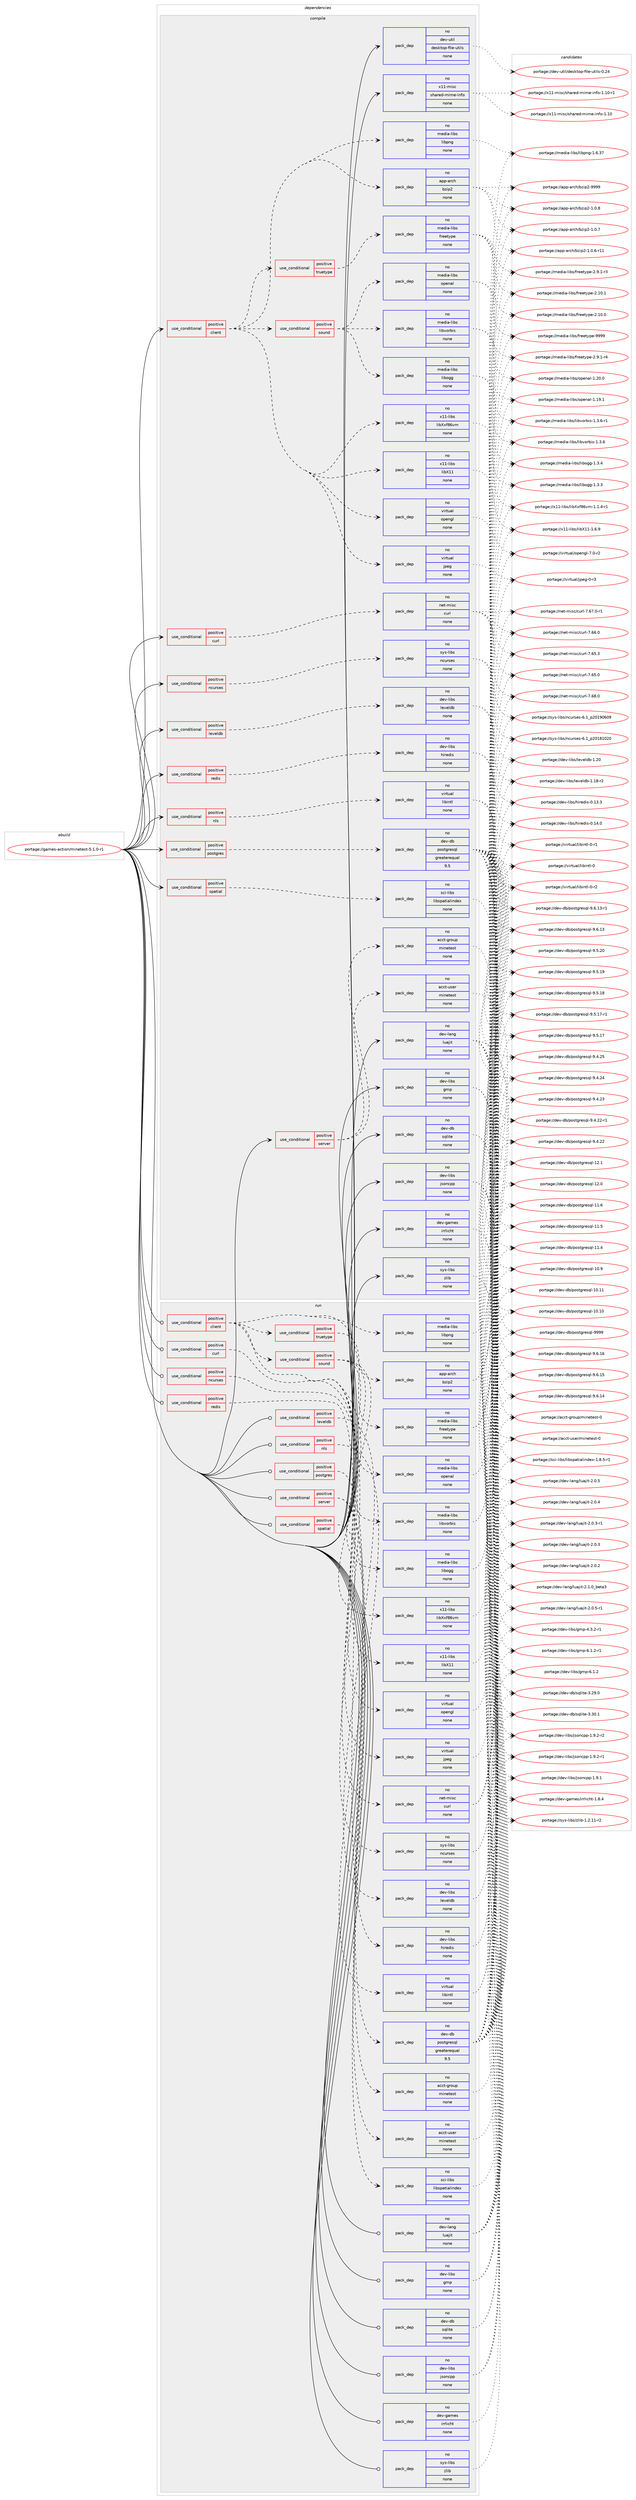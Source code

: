 digraph prolog {

# *************
# Graph options
# *************

newrank=true;
concentrate=true;
compound=true;
graph [rankdir=LR,fontname=Helvetica,fontsize=10,ranksep=1.5];#, ranksep=2.5, nodesep=0.2];
edge  [arrowhead=vee];
node  [fontname=Helvetica,fontsize=10];

# **********
# The ebuild
# **********

subgraph cluster_leftcol {
color=gray;
label=<<i>ebuild</i>>;
id [label="portage://games-action/minetest-5.1.0-r1", color=red, width=4, href="../games-action/minetest-5.1.0-r1.svg"];
}

# ****************
# The dependencies
# ****************

subgraph cluster_midcol {
color=gray;
label=<<i>dependencies</i>>;
subgraph cluster_compile {
fillcolor="#eeeeee";
style=filled;
label=<<i>compile</i>>;
subgraph cond60362 {
dependency291635 [label=<<TABLE BORDER="0" CELLBORDER="1" CELLSPACING="0" CELLPADDING="4"><TR><TD ROWSPAN="3" CELLPADDING="10">use_conditional</TD></TR><TR><TD>positive</TD></TR><TR><TD>client</TD></TR></TABLE>>, shape=none, color=red];
subgraph pack226747 {
dependency291636 [label=<<TABLE BORDER="0" CELLBORDER="1" CELLSPACING="0" CELLPADDING="4" WIDTH="220"><TR><TD ROWSPAN="6" CELLPADDING="30">pack_dep</TD></TR><TR><TD WIDTH="110">no</TD></TR><TR><TD>app-arch</TD></TR><TR><TD>bzip2</TD></TR><TR><TD>none</TD></TR><TR><TD></TD></TR></TABLE>>, shape=none, color=blue];
}
dependency291635:e -> dependency291636:w [weight=20,style="dashed",arrowhead="vee"];
subgraph pack226748 {
dependency291637 [label=<<TABLE BORDER="0" CELLBORDER="1" CELLSPACING="0" CELLPADDING="4" WIDTH="220"><TR><TD ROWSPAN="6" CELLPADDING="30">pack_dep</TD></TR><TR><TD WIDTH="110">no</TD></TR><TR><TD>media-libs</TD></TR><TR><TD>libpng</TD></TR><TR><TD>none</TD></TR><TR><TD></TD></TR></TABLE>>, shape=none, color=blue];
}
dependency291635:e -> dependency291637:w [weight=20,style="dashed",arrowhead="vee"];
subgraph pack226749 {
dependency291638 [label=<<TABLE BORDER="0" CELLBORDER="1" CELLSPACING="0" CELLPADDING="4" WIDTH="220"><TR><TD ROWSPAN="6" CELLPADDING="30">pack_dep</TD></TR><TR><TD WIDTH="110">no</TD></TR><TR><TD>virtual</TD></TR><TR><TD>jpeg</TD></TR><TR><TD>none</TD></TR><TR><TD></TD></TR></TABLE>>, shape=none, color=blue];
}
dependency291635:e -> dependency291638:w [weight=20,style="dashed",arrowhead="vee"];
subgraph pack226750 {
dependency291639 [label=<<TABLE BORDER="0" CELLBORDER="1" CELLSPACING="0" CELLPADDING="4" WIDTH="220"><TR><TD ROWSPAN="6" CELLPADDING="30">pack_dep</TD></TR><TR><TD WIDTH="110">no</TD></TR><TR><TD>virtual</TD></TR><TR><TD>opengl</TD></TR><TR><TD>none</TD></TR><TR><TD></TD></TR></TABLE>>, shape=none, color=blue];
}
dependency291635:e -> dependency291639:w [weight=20,style="dashed",arrowhead="vee"];
subgraph pack226751 {
dependency291640 [label=<<TABLE BORDER="0" CELLBORDER="1" CELLSPACING="0" CELLPADDING="4" WIDTH="220"><TR><TD ROWSPAN="6" CELLPADDING="30">pack_dep</TD></TR><TR><TD WIDTH="110">no</TD></TR><TR><TD>x11-libs</TD></TR><TR><TD>libX11</TD></TR><TR><TD>none</TD></TR><TR><TD></TD></TR></TABLE>>, shape=none, color=blue];
}
dependency291635:e -> dependency291640:w [weight=20,style="dashed",arrowhead="vee"];
subgraph pack226752 {
dependency291641 [label=<<TABLE BORDER="0" CELLBORDER="1" CELLSPACING="0" CELLPADDING="4" WIDTH="220"><TR><TD ROWSPAN="6" CELLPADDING="30">pack_dep</TD></TR><TR><TD WIDTH="110">no</TD></TR><TR><TD>x11-libs</TD></TR><TR><TD>libXxf86vm</TD></TR><TR><TD>none</TD></TR><TR><TD></TD></TR></TABLE>>, shape=none, color=blue];
}
dependency291635:e -> dependency291641:w [weight=20,style="dashed",arrowhead="vee"];
subgraph cond60363 {
dependency291642 [label=<<TABLE BORDER="0" CELLBORDER="1" CELLSPACING="0" CELLPADDING="4"><TR><TD ROWSPAN="3" CELLPADDING="10">use_conditional</TD></TR><TR><TD>positive</TD></TR><TR><TD>sound</TD></TR></TABLE>>, shape=none, color=red];
subgraph pack226753 {
dependency291643 [label=<<TABLE BORDER="0" CELLBORDER="1" CELLSPACING="0" CELLPADDING="4" WIDTH="220"><TR><TD ROWSPAN="6" CELLPADDING="30">pack_dep</TD></TR><TR><TD WIDTH="110">no</TD></TR><TR><TD>media-libs</TD></TR><TR><TD>libogg</TD></TR><TR><TD>none</TD></TR><TR><TD></TD></TR></TABLE>>, shape=none, color=blue];
}
dependency291642:e -> dependency291643:w [weight=20,style="dashed",arrowhead="vee"];
subgraph pack226754 {
dependency291644 [label=<<TABLE BORDER="0" CELLBORDER="1" CELLSPACING="0" CELLPADDING="4" WIDTH="220"><TR><TD ROWSPAN="6" CELLPADDING="30">pack_dep</TD></TR><TR><TD WIDTH="110">no</TD></TR><TR><TD>media-libs</TD></TR><TR><TD>libvorbis</TD></TR><TR><TD>none</TD></TR><TR><TD></TD></TR></TABLE>>, shape=none, color=blue];
}
dependency291642:e -> dependency291644:w [weight=20,style="dashed",arrowhead="vee"];
subgraph pack226755 {
dependency291645 [label=<<TABLE BORDER="0" CELLBORDER="1" CELLSPACING="0" CELLPADDING="4" WIDTH="220"><TR><TD ROWSPAN="6" CELLPADDING="30">pack_dep</TD></TR><TR><TD WIDTH="110">no</TD></TR><TR><TD>media-libs</TD></TR><TR><TD>openal</TD></TR><TR><TD>none</TD></TR><TR><TD></TD></TR></TABLE>>, shape=none, color=blue];
}
dependency291642:e -> dependency291645:w [weight=20,style="dashed",arrowhead="vee"];
}
dependency291635:e -> dependency291642:w [weight=20,style="dashed",arrowhead="vee"];
subgraph cond60364 {
dependency291646 [label=<<TABLE BORDER="0" CELLBORDER="1" CELLSPACING="0" CELLPADDING="4"><TR><TD ROWSPAN="3" CELLPADDING="10">use_conditional</TD></TR><TR><TD>positive</TD></TR><TR><TD>truetype</TD></TR></TABLE>>, shape=none, color=red];
subgraph pack226756 {
dependency291647 [label=<<TABLE BORDER="0" CELLBORDER="1" CELLSPACING="0" CELLPADDING="4" WIDTH="220"><TR><TD ROWSPAN="6" CELLPADDING="30">pack_dep</TD></TR><TR><TD WIDTH="110">no</TD></TR><TR><TD>media-libs</TD></TR><TR><TD>freetype</TD></TR><TR><TD>none</TD></TR><TR><TD></TD></TR></TABLE>>, shape=none, color=blue];
}
dependency291646:e -> dependency291647:w [weight=20,style="dashed",arrowhead="vee"];
}
dependency291635:e -> dependency291646:w [weight=20,style="dashed",arrowhead="vee"];
}
id:e -> dependency291635:w [weight=20,style="solid",arrowhead="vee"];
subgraph cond60365 {
dependency291648 [label=<<TABLE BORDER="0" CELLBORDER="1" CELLSPACING="0" CELLPADDING="4"><TR><TD ROWSPAN="3" CELLPADDING="10">use_conditional</TD></TR><TR><TD>positive</TD></TR><TR><TD>curl</TD></TR></TABLE>>, shape=none, color=red];
subgraph pack226757 {
dependency291649 [label=<<TABLE BORDER="0" CELLBORDER="1" CELLSPACING="0" CELLPADDING="4" WIDTH="220"><TR><TD ROWSPAN="6" CELLPADDING="30">pack_dep</TD></TR><TR><TD WIDTH="110">no</TD></TR><TR><TD>net-misc</TD></TR><TR><TD>curl</TD></TR><TR><TD>none</TD></TR><TR><TD></TD></TR></TABLE>>, shape=none, color=blue];
}
dependency291648:e -> dependency291649:w [weight=20,style="dashed",arrowhead="vee"];
}
id:e -> dependency291648:w [weight=20,style="solid",arrowhead="vee"];
subgraph cond60366 {
dependency291650 [label=<<TABLE BORDER="0" CELLBORDER="1" CELLSPACING="0" CELLPADDING="4"><TR><TD ROWSPAN="3" CELLPADDING="10">use_conditional</TD></TR><TR><TD>positive</TD></TR><TR><TD>leveldb</TD></TR></TABLE>>, shape=none, color=red];
subgraph pack226758 {
dependency291651 [label=<<TABLE BORDER="0" CELLBORDER="1" CELLSPACING="0" CELLPADDING="4" WIDTH="220"><TR><TD ROWSPAN="6" CELLPADDING="30">pack_dep</TD></TR><TR><TD WIDTH="110">no</TD></TR><TR><TD>dev-libs</TD></TR><TR><TD>leveldb</TD></TR><TR><TD>none</TD></TR><TR><TD></TD></TR></TABLE>>, shape=none, color=blue];
}
dependency291650:e -> dependency291651:w [weight=20,style="dashed",arrowhead="vee"];
}
id:e -> dependency291650:w [weight=20,style="solid",arrowhead="vee"];
subgraph cond60367 {
dependency291652 [label=<<TABLE BORDER="0" CELLBORDER="1" CELLSPACING="0" CELLPADDING="4"><TR><TD ROWSPAN="3" CELLPADDING="10">use_conditional</TD></TR><TR><TD>positive</TD></TR><TR><TD>ncurses</TD></TR></TABLE>>, shape=none, color=red];
subgraph pack226759 {
dependency291653 [label=<<TABLE BORDER="0" CELLBORDER="1" CELLSPACING="0" CELLPADDING="4" WIDTH="220"><TR><TD ROWSPAN="6" CELLPADDING="30">pack_dep</TD></TR><TR><TD WIDTH="110">no</TD></TR><TR><TD>sys-libs</TD></TR><TR><TD>ncurses</TD></TR><TR><TD>none</TD></TR><TR><TD></TD></TR></TABLE>>, shape=none, color=blue];
}
dependency291652:e -> dependency291653:w [weight=20,style="dashed",arrowhead="vee"];
}
id:e -> dependency291652:w [weight=20,style="solid",arrowhead="vee"];
subgraph cond60368 {
dependency291654 [label=<<TABLE BORDER="0" CELLBORDER="1" CELLSPACING="0" CELLPADDING="4"><TR><TD ROWSPAN="3" CELLPADDING="10">use_conditional</TD></TR><TR><TD>positive</TD></TR><TR><TD>nls</TD></TR></TABLE>>, shape=none, color=red];
subgraph pack226760 {
dependency291655 [label=<<TABLE BORDER="0" CELLBORDER="1" CELLSPACING="0" CELLPADDING="4" WIDTH="220"><TR><TD ROWSPAN="6" CELLPADDING="30">pack_dep</TD></TR><TR><TD WIDTH="110">no</TD></TR><TR><TD>virtual</TD></TR><TR><TD>libintl</TD></TR><TR><TD>none</TD></TR><TR><TD></TD></TR></TABLE>>, shape=none, color=blue];
}
dependency291654:e -> dependency291655:w [weight=20,style="dashed",arrowhead="vee"];
}
id:e -> dependency291654:w [weight=20,style="solid",arrowhead="vee"];
subgraph cond60369 {
dependency291656 [label=<<TABLE BORDER="0" CELLBORDER="1" CELLSPACING="0" CELLPADDING="4"><TR><TD ROWSPAN="3" CELLPADDING="10">use_conditional</TD></TR><TR><TD>positive</TD></TR><TR><TD>postgres</TD></TR></TABLE>>, shape=none, color=red];
subgraph pack226761 {
dependency291657 [label=<<TABLE BORDER="0" CELLBORDER="1" CELLSPACING="0" CELLPADDING="4" WIDTH="220"><TR><TD ROWSPAN="6" CELLPADDING="30">pack_dep</TD></TR><TR><TD WIDTH="110">no</TD></TR><TR><TD>dev-db</TD></TR><TR><TD>postgresql</TD></TR><TR><TD>greaterequal</TD></TR><TR><TD>9.5</TD></TR></TABLE>>, shape=none, color=blue];
}
dependency291656:e -> dependency291657:w [weight=20,style="dashed",arrowhead="vee"];
}
id:e -> dependency291656:w [weight=20,style="solid",arrowhead="vee"];
subgraph cond60370 {
dependency291658 [label=<<TABLE BORDER="0" CELLBORDER="1" CELLSPACING="0" CELLPADDING="4"><TR><TD ROWSPAN="3" CELLPADDING="10">use_conditional</TD></TR><TR><TD>positive</TD></TR><TR><TD>redis</TD></TR></TABLE>>, shape=none, color=red];
subgraph pack226762 {
dependency291659 [label=<<TABLE BORDER="0" CELLBORDER="1" CELLSPACING="0" CELLPADDING="4" WIDTH="220"><TR><TD ROWSPAN="6" CELLPADDING="30">pack_dep</TD></TR><TR><TD WIDTH="110">no</TD></TR><TR><TD>dev-libs</TD></TR><TR><TD>hiredis</TD></TR><TR><TD>none</TD></TR><TR><TD></TD></TR></TABLE>>, shape=none, color=blue];
}
dependency291658:e -> dependency291659:w [weight=20,style="dashed",arrowhead="vee"];
}
id:e -> dependency291658:w [weight=20,style="solid",arrowhead="vee"];
subgraph cond60371 {
dependency291660 [label=<<TABLE BORDER="0" CELLBORDER="1" CELLSPACING="0" CELLPADDING="4"><TR><TD ROWSPAN="3" CELLPADDING="10">use_conditional</TD></TR><TR><TD>positive</TD></TR><TR><TD>server</TD></TR></TABLE>>, shape=none, color=red];
subgraph pack226763 {
dependency291661 [label=<<TABLE BORDER="0" CELLBORDER="1" CELLSPACING="0" CELLPADDING="4" WIDTH="220"><TR><TD ROWSPAN="6" CELLPADDING="30">pack_dep</TD></TR><TR><TD WIDTH="110">no</TD></TR><TR><TD>acct-group</TD></TR><TR><TD>minetest</TD></TR><TR><TD>none</TD></TR><TR><TD></TD></TR></TABLE>>, shape=none, color=blue];
}
dependency291660:e -> dependency291661:w [weight=20,style="dashed",arrowhead="vee"];
subgraph pack226764 {
dependency291662 [label=<<TABLE BORDER="0" CELLBORDER="1" CELLSPACING="0" CELLPADDING="4" WIDTH="220"><TR><TD ROWSPAN="6" CELLPADDING="30">pack_dep</TD></TR><TR><TD WIDTH="110">no</TD></TR><TR><TD>acct-user</TD></TR><TR><TD>minetest</TD></TR><TR><TD>none</TD></TR><TR><TD></TD></TR></TABLE>>, shape=none, color=blue];
}
dependency291660:e -> dependency291662:w [weight=20,style="dashed",arrowhead="vee"];
}
id:e -> dependency291660:w [weight=20,style="solid",arrowhead="vee"];
subgraph cond60372 {
dependency291663 [label=<<TABLE BORDER="0" CELLBORDER="1" CELLSPACING="0" CELLPADDING="4"><TR><TD ROWSPAN="3" CELLPADDING="10">use_conditional</TD></TR><TR><TD>positive</TD></TR><TR><TD>spatial</TD></TR></TABLE>>, shape=none, color=red];
subgraph pack226765 {
dependency291664 [label=<<TABLE BORDER="0" CELLBORDER="1" CELLSPACING="0" CELLPADDING="4" WIDTH="220"><TR><TD ROWSPAN="6" CELLPADDING="30">pack_dep</TD></TR><TR><TD WIDTH="110">no</TD></TR><TR><TD>sci-libs</TD></TR><TR><TD>libspatialindex</TD></TR><TR><TD>none</TD></TR><TR><TD></TD></TR></TABLE>>, shape=none, color=blue];
}
dependency291663:e -> dependency291664:w [weight=20,style="dashed",arrowhead="vee"];
}
id:e -> dependency291663:w [weight=20,style="solid",arrowhead="vee"];
subgraph pack226766 {
dependency291665 [label=<<TABLE BORDER="0" CELLBORDER="1" CELLSPACING="0" CELLPADDING="4" WIDTH="220"><TR><TD ROWSPAN="6" CELLPADDING="30">pack_dep</TD></TR><TR><TD WIDTH="110">no</TD></TR><TR><TD>dev-db</TD></TR><TR><TD>sqlite</TD></TR><TR><TD>none</TD></TR><TR><TD></TD></TR></TABLE>>, shape=none, color=blue];
}
id:e -> dependency291665:w [weight=20,style="solid",arrowhead="vee"];
subgraph pack226767 {
dependency291666 [label=<<TABLE BORDER="0" CELLBORDER="1" CELLSPACING="0" CELLPADDING="4" WIDTH="220"><TR><TD ROWSPAN="6" CELLPADDING="30">pack_dep</TD></TR><TR><TD WIDTH="110">no</TD></TR><TR><TD>dev-games</TD></TR><TR><TD>irrlicht</TD></TR><TR><TD>none</TD></TR><TR><TD></TD></TR></TABLE>>, shape=none, color=blue];
}
id:e -> dependency291666:w [weight=20,style="solid",arrowhead="vee"];
subgraph pack226768 {
dependency291667 [label=<<TABLE BORDER="0" CELLBORDER="1" CELLSPACING="0" CELLPADDING="4" WIDTH="220"><TR><TD ROWSPAN="6" CELLPADDING="30">pack_dep</TD></TR><TR><TD WIDTH="110">no</TD></TR><TR><TD>dev-lang</TD></TR><TR><TD>luajit</TD></TR><TR><TD>none</TD></TR><TR><TD></TD></TR></TABLE>>, shape=none, color=blue];
}
id:e -> dependency291667:w [weight=20,style="solid",arrowhead="vee"];
subgraph pack226769 {
dependency291668 [label=<<TABLE BORDER="0" CELLBORDER="1" CELLSPACING="0" CELLPADDING="4" WIDTH="220"><TR><TD ROWSPAN="6" CELLPADDING="30">pack_dep</TD></TR><TR><TD WIDTH="110">no</TD></TR><TR><TD>dev-libs</TD></TR><TR><TD>gmp</TD></TR><TR><TD>none</TD></TR><TR><TD></TD></TR></TABLE>>, shape=none, color=blue];
}
id:e -> dependency291668:w [weight=20,style="solid",arrowhead="vee"];
subgraph pack226770 {
dependency291669 [label=<<TABLE BORDER="0" CELLBORDER="1" CELLSPACING="0" CELLPADDING="4" WIDTH="220"><TR><TD ROWSPAN="6" CELLPADDING="30">pack_dep</TD></TR><TR><TD WIDTH="110">no</TD></TR><TR><TD>dev-libs</TD></TR><TR><TD>jsoncpp</TD></TR><TR><TD>none</TD></TR><TR><TD></TD></TR></TABLE>>, shape=none, color=blue];
}
id:e -> dependency291669:w [weight=20,style="solid",arrowhead="vee"];
subgraph pack226771 {
dependency291670 [label=<<TABLE BORDER="0" CELLBORDER="1" CELLSPACING="0" CELLPADDING="4" WIDTH="220"><TR><TD ROWSPAN="6" CELLPADDING="30">pack_dep</TD></TR><TR><TD WIDTH="110">no</TD></TR><TR><TD>dev-util</TD></TR><TR><TD>desktop-file-utils</TD></TR><TR><TD>none</TD></TR><TR><TD></TD></TR></TABLE>>, shape=none, color=blue];
}
id:e -> dependency291670:w [weight=20,style="solid",arrowhead="vee"];
subgraph pack226772 {
dependency291671 [label=<<TABLE BORDER="0" CELLBORDER="1" CELLSPACING="0" CELLPADDING="4" WIDTH="220"><TR><TD ROWSPAN="6" CELLPADDING="30">pack_dep</TD></TR><TR><TD WIDTH="110">no</TD></TR><TR><TD>sys-libs</TD></TR><TR><TD>zlib</TD></TR><TR><TD>none</TD></TR><TR><TD></TD></TR></TABLE>>, shape=none, color=blue];
}
id:e -> dependency291671:w [weight=20,style="solid",arrowhead="vee"];
subgraph pack226773 {
dependency291672 [label=<<TABLE BORDER="0" CELLBORDER="1" CELLSPACING="0" CELLPADDING="4" WIDTH="220"><TR><TD ROWSPAN="6" CELLPADDING="30">pack_dep</TD></TR><TR><TD WIDTH="110">no</TD></TR><TR><TD>x11-misc</TD></TR><TR><TD>shared-mime-info</TD></TR><TR><TD>none</TD></TR><TR><TD></TD></TR></TABLE>>, shape=none, color=blue];
}
id:e -> dependency291672:w [weight=20,style="solid",arrowhead="vee"];
}
subgraph cluster_compileandrun {
fillcolor="#eeeeee";
style=filled;
label=<<i>compile and run</i>>;
}
subgraph cluster_run {
fillcolor="#eeeeee";
style=filled;
label=<<i>run</i>>;
subgraph cond60373 {
dependency291673 [label=<<TABLE BORDER="0" CELLBORDER="1" CELLSPACING="0" CELLPADDING="4"><TR><TD ROWSPAN="3" CELLPADDING="10">use_conditional</TD></TR><TR><TD>positive</TD></TR><TR><TD>client</TD></TR></TABLE>>, shape=none, color=red];
subgraph pack226774 {
dependency291674 [label=<<TABLE BORDER="0" CELLBORDER="1" CELLSPACING="0" CELLPADDING="4" WIDTH="220"><TR><TD ROWSPAN="6" CELLPADDING="30">pack_dep</TD></TR><TR><TD WIDTH="110">no</TD></TR><TR><TD>app-arch</TD></TR><TR><TD>bzip2</TD></TR><TR><TD>none</TD></TR><TR><TD></TD></TR></TABLE>>, shape=none, color=blue];
}
dependency291673:e -> dependency291674:w [weight=20,style="dashed",arrowhead="vee"];
subgraph pack226775 {
dependency291675 [label=<<TABLE BORDER="0" CELLBORDER="1" CELLSPACING="0" CELLPADDING="4" WIDTH="220"><TR><TD ROWSPAN="6" CELLPADDING="30">pack_dep</TD></TR><TR><TD WIDTH="110">no</TD></TR><TR><TD>media-libs</TD></TR><TR><TD>libpng</TD></TR><TR><TD>none</TD></TR><TR><TD></TD></TR></TABLE>>, shape=none, color=blue];
}
dependency291673:e -> dependency291675:w [weight=20,style="dashed",arrowhead="vee"];
subgraph pack226776 {
dependency291676 [label=<<TABLE BORDER="0" CELLBORDER="1" CELLSPACING="0" CELLPADDING="4" WIDTH="220"><TR><TD ROWSPAN="6" CELLPADDING="30">pack_dep</TD></TR><TR><TD WIDTH="110">no</TD></TR><TR><TD>virtual</TD></TR><TR><TD>jpeg</TD></TR><TR><TD>none</TD></TR><TR><TD></TD></TR></TABLE>>, shape=none, color=blue];
}
dependency291673:e -> dependency291676:w [weight=20,style="dashed",arrowhead="vee"];
subgraph pack226777 {
dependency291677 [label=<<TABLE BORDER="0" CELLBORDER="1" CELLSPACING="0" CELLPADDING="4" WIDTH="220"><TR><TD ROWSPAN="6" CELLPADDING="30">pack_dep</TD></TR><TR><TD WIDTH="110">no</TD></TR><TR><TD>virtual</TD></TR><TR><TD>opengl</TD></TR><TR><TD>none</TD></TR><TR><TD></TD></TR></TABLE>>, shape=none, color=blue];
}
dependency291673:e -> dependency291677:w [weight=20,style="dashed",arrowhead="vee"];
subgraph pack226778 {
dependency291678 [label=<<TABLE BORDER="0" CELLBORDER="1" CELLSPACING="0" CELLPADDING="4" WIDTH="220"><TR><TD ROWSPAN="6" CELLPADDING="30">pack_dep</TD></TR><TR><TD WIDTH="110">no</TD></TR><TR><TD>x11-libs</TD></TR><TR><TD>libX11</TD></TR><TR><TD>none</TD></TR><TR><TD></TD></TR></TABLE>>, shape=none, color=blue];
}
dependency291673:e -> dependency291678:w [weight=20,style="dashed",arrowhead="vee"];
subgraph pack226779 {
dependency291679 [label=<<TABLE BORDER="0" CELLBORDER="1" CELLSPACING="0" CELLPADDING="4" WIDTH="220"><TR><TD ROWSPAN="6" CELLPADDING="30">pack_dep</TD></TR><TR><TD WIDTH="110">no</TD></TR><TR><TD>x11-libs</TD></TR><TR><TD>libXxf86vm</TD></TR><TR><TD>none</TD></TR><TR><TD></TD></TR></TABLE>>, shape=none, color=blue];
}
dependency291673:e -> dependency291679:w [weight=20,style="dashed",arrowhead="vee"];
subgraph cond60374 {
dependency291680 [label=<<TABLE BORDER="0" CELLBORDER="1" CELLSPACING="0" CELLPADDING="4"><TR><TD ROWSPAN="3" CELLPADDING="10">use_conditional</TD></TR><TR><TD>positive</TD></TR><TR><TD>sound</TD></TR></TABLE>>, shape=none, color=red];
subgraph pack226780 {
dependency291681 [label=<<TABLE BORDER="0" CELLBORDER="1" CELLSPACING="0" CELLPADDING="4" WIDTH="220"><TR><TD ROWSPAN="6" CELLPADDING="30">pack_dep</TD></TR><TR><TD WIDTH="110">no</TD></TR><TR><TD>media-libs</TD></TR><TR><TD>libogg</TD></TR><TR><TD>none</TD></TR><TR><TD></TD></TR></TABLE>>, shape=none, color=blue];
}
dependency291680:e -> dependency291681:w [weight=20,style="dashed",arrowhead="vee"];
subgraph pack226781 {
dependency291682 [label=<<TABLE BORDER="0" CELLBORDER="1" CELLSPACING="0" CELLPADDING="4" WIDTH="220"><TR><TD ROWSPAN="6" CELLPADDING="30">pack_dep</TD></TR><TR><TD WIDTH="110">no</TD></TR><TR><TD>media-libs</TD></TR><TR><TD>libvorbis</TD></TR><TR><TD>none</TD></TR><TR><TD></TD></TR></TABLE>>, shape=none, color=blue];
}
dependency291680:e -> dependency291682:w [weight=20,style="dashed",arrowhead="vee"];
subgraph pack226782 {
dependency291683 [label=<<TABLE BORDER="0" CELLBORDER="1" CELLSPACING="0" CELLPADDING="4" WIDTH="220"><TR><TD ROWSPAN="6" CELLPADDING="30">pack_dep</TD></TR><TR><TD WIDTH="110">no</TD></TR><TR><TD>media-libs</TD></TR><TR><TD>openal</TD></TR><TR><TD>none</TD></TR><TR><TD></TD></TR></TABLE>>, shape=none, color=blue];
}
dependency291680:e -> dependency291683:w [weight=20,style="dashed",arrowhead="vee"];
}
dependency291673:e -> dependency291680:w [weight=20,style="dashed",arrowhead="vee"];
subgraph cond60375 {
dependency291684 [label=<<TABLE BORDER="0" CELLBORDER="1" CELLSPACING="0" CELLPADDING="4"><TR><TD ROWSPAN="3" CELLPADDING="10">use_conditional</TD></TR><TR><TD>positive</TD></TR><TR><TD>truetype</TD></TR></TABLE>>, shape=none, color=red];
subgraph pack226783 {
dependency291685 [label=<<TABLE BORDER="0" CELLBORDER="1" CELLSPACING="0" CELLPADDING="4" WIDTH="220"><TR><TD ROWSPAN="6" CELLPADDING="30">pack_dep</TD></TR><TR><TD WIDTH="110">no</TD></TR><TR><TD>media-libs</TD></TR><TR><TD>freetype</TD></TR><TR><TD>none</TD></TR><TR><TD></TD></TR></TABLE>>, shape=none, color=blue];
}
dependency291684:e -> dependency291685:w [weight=20,style="dashed",arrowhead="vee"];
}
dependency291673:e -> dependency291684:w [weight=20,style="dashed",arrowhead="vee"];
}
id:e -> dependency291673:w [weight=20,style="solid",arrowhead="odot"];
subgraph cond60376 {
dependency291686 [label=<<TABLE BORDER="0" CELLBORDER="1" CELLSPACING="0" CELLPADDING="4"><TR><TD ROWSPAN="3" CELLPADDING="10">use_conditional</TD></TR><TR><TD>positive</TD></TR><TR><TD>curl</TD></TR></TABLE>>, shape=none, color=red];
subgraph pack226784 {
dependency291687 [label=<<TABLE BORDER="0" CELLBORDER="1" CELLSPACING="0" CELLPADDING="4" WIDTH="220"><TR><TD ROWSPAN="6" CELLPADDING="30">pack_dep</TD></TR><TR><TD WIDTH="110">no</TD></TR><TR><TD>net-misc</TD></TR><TR><TD>curl</TD></TR><TR><TD>none</TD></TR><TR><TD></TD></TR></TABLE>>, shape=none, color=blue];
}
dependency291686:e -> dependency291687:w [weight=20,style="dashed",arrowhead="vee"];
}
id:e -> dependency291686:w [weight=20,style="solid",arrowhead="odot"];
subgraph cond60377 {
dependency291688 [label=<<TABLE BORDER="0" CELLBORDER="1" CELLSPACING="0" CELLPADDING="4"><TR><TD ROWSPAN="3" CELLPADDING="10">use_conditional</TD></TR><TR><TD>positive</TD></TR><TR><TD>leveldb</TD></TR></TABLE>>, shape=none, color=red];
subgraph pack226785 {
dependency291689 [label=<<TABLE BORDER="0" CELLBORDER="1" CELLSPACING="0" CELLPADDING="4" WIDTH="220"><TR><TD ROWSPAN="6" CELLPADDING="30">pack_dep</TD></TR><TR><TD WIDTH="110">no</TD></TR><TR><TD>dev-libs</TD></TR><TR><TD>leveldb</TD></TR><TR><TD>none</TD></TR><TR><TD></TD></TR></TABLE>>, shape=none, color=blue];
}
dependency291688:e -> dependency291689:w [weight=20,style="dashed",arrowhead="vee"];
}
id:e -> dependency291688:w [weight=20,style="solid",arrowhead="odot"];
subgraph cond60378 {
dependency291690 [label=<<TABLE BORDER="0" CELLBORDER="1" CELLSPACING="0" CELLPADDING="4"><TR><TD ROWSPAN="3" CELLPADDING="10">use_conditional</TD></TR><TR><TD>positive</TD></TR><TR><TD>ncurses</TD></TR></TABLE>>, shape=none, color=red];
subgraph pack226786 {
dependency291691 [label=<<TABLE BORDER="0" CELLBORDER="1" CELLSPACING="0" CELLPADDING="4" WIDTH="220"><TR><TD ROWSPAN="6" CELLPADDING="30">pack_dep</TD></TR><TR><TD WIDTH="110">no</TD></TR><TR><TD>sys-libs</TD></TR><TR><TD>ncurses</TD></TR><TR><TD>none</TD></TR><TR><TD></TD></TR></TABLE>>, shape=none, color=blue];
}
dependency291690:e -> dependency291691:w [weight=20,style="dashed",arrowhead="vee"];
}
id:e -> dependency291690:w [weight=20,style="solid",arrowhead="odot"];
subgraph cond60379 {
dependency291692 [label=<<TABLE BORDER="0" CELLBORDER="1" CELLSPACING="0" CELLPADDING="4"><TR><TD ROWSPAN="3" CELLPADDING="10">use_conditional</TD></TR><TR><TD>positive</TD></TR><TR><TD>nls</TD></TR></TABLE>>, shape=none, color=red];
subgraph pack226787 {
dependency291693 [label=<<TABLE BORDER="0" CELLBORDER="1" CELLSPACING="0" CELLPADDING="4" WIDTH="220"><TR><TD ROWSPAN="6" CELLPADDING="30">pack_dep</TD></TR><TR><TD WIDTH="110">no</TD></TR><TR><TD>virtual</TD></TR><TR><TD>libintl</TD></TR><TR><TD>none</TD></TR><TR><TD></TD></TR></TABLE>>, shape=none, color=blue];
}
dependency291692:e -> dependency291693:w [weight=20,style="dashed",arrowhead="vee"];
}
id:e -> dependency291692:w [weight=20,style="solid",arrowhead="odot"];
subgraph cond60380 {
dependency291694 [label=<<TABLE BORDER="0" CELLBORDER="1" CELLSPACING="0" CELLPADDING="4"><TR><TD ROWSPAN="3" CELLPADDING="10">use_conditional</TD></TR><TR><TD>positive</TD></TR><TR><TD>postgres</TD></TR></TABLE>>, shape=none, color=red];
subgraph pack226788 {
dependency291695 [label=<<TABLE BORDER="0" CELLBORDER="1" CELLSPACING="0" CELLPADDING="4" WIDTH="220"><TR><TD ROWSPAN="6" CELLPADDING="30">pack_dep</TD></TR><TR><TD WIDTH="110">no</TD></TR><TR><TD>dev-db</TD></TR><TR><TD>postgresql</TD></TR><TR><TD>greaterequal</TD></TR><TR><TD>9.5</TD></TR></TABLE>>, shape=none, color=blue];
}
dependency291694:e -> dependency291695:w [weight=20,style="dashed",arrowhead="vee"];
}
id:e -> dependency291694:w [weight=20,style="solid",arrowhead="odot"];
subgraph cond60381 {
dependency291696 [label=<<TABLE BORDER="0" CELLBORDER="1" CELLSPACING="0" CELLPADDING="4"><TR><TD ROWSPAN="3" CELLPADDING="10">use_conditional</TD></TR><TR><TD>positive</TD></TR><TR><TD>redis</TD></TR></TABLE>>, shape=none, color=red];
subgraph pack226789 {
dependency291697 [label=<<TABLE BORDER="0" CELLBORDER="1" CELLSPACING="0" CELLPADDING="4" WIDTH="220"><TR><TD ROWSPAN="6" CELLPADDING="30">pack_dep</TD></TR><TR><TD WIDTH="110">no</TD></TR><TR><TD>dev-libs</TD></TR><TR><TD>hiredis</TD></TR><TR><TD>none</TD></TR><TR><TD></TD></TR></TABLE>>, shape=none, color=blue];
}
dependency291696:e -> dependency291697:w [weight=20,style="dashed",arrowhead="vee"];
}
id:e -> dependency291696:w [weight=20,style="solid",arrowhead="odot"];
subgraph cond60382 {
dependency291698 [label=<<TABLE BORDER="0" CELLBORDER="1" CELLSPACING="0" CELLPADDING="4"><TR><TD ROWSPAN="3" CELLPADDING="10">use_conditional</TD></TR><TR><TD>positive</TD></TR><TR><TD>server</TD></TR></TABLE>>, shape=none, color=red];
subgraph pack226790 {
dependency291699 [label=<<TABLE BORDER="0" CELLBORDER="1" CELLSPACING="0" CELLPADDING="4" WIDTH="220"><TR><TD ROWSPAN="6" CELLPADDING="30">pack_dep</TD></TR><TR><TD WIDTH="110">no</TD></TR><TR><TD>acct-group</TD></TR><TR><TD>minetest</TD></TR><TR><TD>none</TD></TR><TR><TD></TD></TR></TABLE>>, shape=none, color=blue];
}
dependency291698:e -> dependency291699:w [weight=20,style="dashed",arrowhead="vee"];
subgraph pack226791 {
dependency291700 [label=<<TABLE BORDER="0" CELLBORDER="1" CELLSPACING="0" CELLPADDING="4" WIDTH="220"><TR><TD ROWSPAN="6" CELLPADDING="30">pack_dep</TD></TR><TR><TD WIDTH="110">no</TD></TR><TR><TD>acct-user</TD></TR><TR><TD>minetest</TD></TR><TR><TD>none</TD></TR><TR><TD></TD></TR></TABLE>>, shape=none, color=blue];
}
dependency291698:e -> dependency291700:w [weight=20,style="dashed",arrowhead="vee"];
}
id:e -> dependency291698:w [weight=20,style="solid",arrowhead="odot"];
subgraph cond60383 {
dependency291701 [label=<<TABLE BORDER="0" CELLBORDER="1" CELLSPACING="0" CELLPADDING="4"><TR><TD ROWSPAN="3" CELLPADDING="10">use_conditional</TD></TR><TR><TD>positive</TD></TR><TR><TD>spatial</TD></TR></TABLE>>, shape=none, color=red];
subgraph pack226792 {
dependency291702 [label=<<TABLE BORDER="0" CELLBORDER="1" CELLSPACING="0" CELLPADDING="4" WIDTH="220"><TR><TD ROWSPAN="6" CELLPADDING="30">pack_dep</TD></TR><TR><TD WIDTH="110">no</TD></TR><TR><TD>sci-libs</TD></TR><TR><TD>libspatialindex</TD></TR><TR><TD>none</TD></TR><TR><TD></TD></TR></TABLE>>, shape=none, color=blue];
}
dependency291701:e -> dependency291702:w [weight=20,style="dashed",arrowhead="vee"];
}
id:e -> dependency291701:w [weight=20,style="solid",arrowhead="odot"];
subgraph pack226793 {
dependency291703 [label=<<TABLE BORDER="0" CELLBORDER="1" CELLSPACING="0" CELLPADDING="4" WIDTH="220"><TR><TD ROWSPAN="6" CELLPADDING="30">pack_dep</TD></TR><TR><TD WIDTH="110">no</TD></TR><TR><TD>dev-db</TD></TR><TR><TD>sqlite</TD></TR><TR><TD>none</TD></TR><TR><TD></TD></TR></TABLE>>, shape=none, color=blue];
}
id:e -> dependency291703:w [weight=20,style="solid",arrowhead="odot"];
subgraph pack226794 {
dependency291704 [label=<<TABLE BORDER="0" CELLBORDER="1" CELLSPACING="0" CELLPADDING="4" WIDTH="220"><TR><TD ROWSPAN="6" CELLPADDING="30">pack_dep</TD></TR><TR><TD WIDTH="110">no</TD></TR><TR><TD>dev-games</TD></TR><TR><TD>irrlicht</TD></TR><TR><TD>none</TD></TR><TR><TD></TD></TR></TABLE>>, shape=none, color=blue];
}
id:e -> dependency291704:w [weight=20,style="solid",arrowhead="odot"];
subgraph pack226795 {
dependency291705 [label=<<TABLE BORDER="0" CELLBORDER="1" CELLSPACING="0" CELLPADDING="4" WIDTH="220"><TR><TD ROWSPAN="6" CELLPADDING="30">pack_dep</TD></TR><TR><TD WIDTH="110">no</TD></TR><TR><TD>dev-lang</TD></TR><TR><TD>luajit</TD></TR><TR><TD>none</TD></TR><TR><TD></TD></TR></TABLE>>, shape=none, color=blue];
}
id:e -> dependency291705:w [weight=20,style="solid",arrowhead="odot"];
subgraph pack226796 {
dependency291706 [label=<<TABLE BORDER="0" CELLBORDER="1" CELLSPACING="0" CELLPADDING="4" WIDTH="220"><TR><TD ROWSPAN="6" CELLPADDING="30">pack_dep</TD></TR><TR><TD WIDTH="110">no</TD></TR><TR><TD>dev-libs</TD></TR><TR><TD>gmp</TD></TR><TR><TD>none</TD></TR><TR><TD></TD></TR></TABLE>>, shape=none, color=blue];
}
id:e -> dependency291706:w [weight=20,style="solid",arrowhead="odot"];
subgraph pack226797 {
dependency291707 [label=<<TABLE BORDER="0" CELLBORDER="1" CELLSPACING="0" CELLPADDING="4" WIDTH="220"><TR><TD ROWSPAN="6" CELLPADDING="30">pack_dep</TD></TR><TR><TD WIDTH="110">no</TD></TR><TR><TD>dev-libs</TD></TR><TR><TD>jsoncpp</TD></TR><TR><TD>none</TD></TR><TR><TD></TD></TR></TABLE>>, shape=none, color=blue];
}
id:e -> dependency291707:w [weight=20,style="solid",arrowhead="odot"];
subgraph pack226798 {
dependency291708 [label=<<TABLE BORDER="0" CELLBORDER="1" CELLSPACING="0" CELLPADDING="4" WIDTH="220"><TR><TD ROWSPAN="6" CELLPADDING="30">pack_dep</TD></TR><TR><TD WIDTH="110">no</TD></TR><TR><TD>sys-libs</TD></TR><TR><TD>zlib</TD></TR><TR><TD>none</TD></TR><TR><TD></TD></TR></TABLE>>, shape=none, color=blue];
}
id:e -> dependency291708:w [weight=20,style="solid",arrowhead="odot"];
}
}

# **************
# The candidates
# **************

subgraph cluster_choices {
rank=same;
color=gray;
label=<<i>candidates</i>>;

subgraph choice226747 {
color=black;
nodesep=1;
choice971121124597114991044798122105112504557575757 [label="portage://app-arch/bzip2-9999", color=red, width=4,href="../app-arch/bzip2-9999.svg"];
choice97112112459711499104479812210511250454946484656 [label="portage://app-arch/bzip2-1.0.8", color=red, width=4,href="../app-arch/bzip2-1.0.8.svg"];
choice97112112459711499104479812210511250454946484655 [label="portage://app-arch/bzip2-1.0.7", color=red, width=4,href="../app-arch/bzip2-1.0.7.svg"];
choice97112112459711499104479812210511250454946484654451144949 [label="portage://app-arch/bzip2-1.0.6-r11", color=red, width=4,href="../app-arch/bzip2-1.0.6-r11.svg"];
dependency291636:e -> choice971121124597114991044798122105112504557575757:w [style=dotted,weight="100"];
dependency291636:e -> choice97112112459711499104479812210511250454946484656:w [style=dotted,weight="100"];
dependency291636:e -> choice97112112459711499104479812210511250454946484655:w [style=dotted,weight="100"];
dependency291636:e -> choice97112112459711499104479812210511250454946484654451144949:w [style=dotted,weight="100"];
}
subgraph choice226748 {
color=black;
nodesep=1;
choice109101100105974510810598115471081059811211010345494654465155 [label="portage://media-libs/libpng-1.6.37", color=red, width=4,href="../media-libs/libpng-1.6.37.svg"];
dependency291637:e -> choice109101100105974510810598115471081059811211010345494654465155:w [style=dotted,weight="100"];
}
subgraph choice226749 {
color=black;
nodesep=1;
choice118105114116117971084710611210110345484511451 [label="portage://virtual/jpeg-0-r3", color=red, width=4,href="../virtual/jpeg-0-r3.svg"];
dependency291638:e -> choice118105114116117971084710611210110345484511451:w [style=dotted,weight="100"];
}
subgraph choice226750 {
color=black;
nodesep=1;
choice1181051141161179710847111112101110103108455546484511450 [label="portage://virtual/opengl-7.0-r2", color=red, width=4,href="../virtual/opengl-7.0-r2.svg"];
dependency291639:e -> choice1181051141161179710847111112101110103108455546484511450:w [style=dotted,weight="100"];
}
subgraph choice226751 {
color=black;
nodesep=1;
choice120494945108105981154710810598884949454946544657 [label="portage://x11-libs/libX11-1.6.9", color=red, width=4,href="../x11-libs/libX11-1.6.9.svg"];
dependency291640:e -> choice120494945108105981154710810598884949454946544657:w [style=dotted,weight="100"];
}
subgraph choice226752 {
color=black;
nodesep=1;
choice1204949451081059811547108105988812010256541181094549464946524511449 [label="portage://x11-libs/libXxf86vm-1.1.4-r1", color=red, width=4,href="../x11-libs/libXxf86vm-1.1.4-r1.svg"];
dependency291641:e -> choice1204949451081059811547108105988812010256541181094549464946524511449:w [style=dotted,weight="100"];
}
subgraph choice226753 {
color=black;
nodesep=1;
choice1091011001059745108105981154710810598111103103454946514652 [label="portage://media-libs/libogg-1.3.4", color=red, width=4,href="../media-libs/libogg-1.3.4.svg"];
choice1091011001059745108105981154710810598111103103454946514651 [label="portage://media-libs/libogg-1.3.3", color=red, width=4,href="../media-libs/libogg-1.3.3.svg"];
dependency291643:e -> choice1091011001059745108105981154710810598111103103454946514652:w [style=dotted,weight="100"];
dependency291643:e -> choice1091011001059745108105981154710810598111103103454946514651:w [style=dotted,weight="100"];
}
subgraph choice226754 {
color=black;
nodesep=1;
choice1091011001059745108105981154710810598118111114981051154549465146544511449 [label="portage://media-libs/libvorbis-1.3.6-r1", color=red, width=4,href="../media-libs/libvorbis-1.3.6-r1.svg"];
choice109101100105974510810598115471081059811811111498105115454946514654 [label="portage://media-libs/libvorbis-1.3.6", color=red, width=4,href="../media-libs/libvorbis-1.3.6.svg"];
dependency291644:e -> choice1091011001059745108105981154710810598118111114981051154549465146544511449:w [style=dotted,weight="100"];
dependency291644:e -> choice109101100105974510810598115471081059811811111498105115454946514654:w [style=dotted,weight="100"];
}
subgraph choice226755 {
color=black;
nodesep=1;
choice109101100105974510810598115471111121011109710845494650484648 [label="portage://media-libs/openal-1.20.0", color=red, width=4,href="../media-libs/openal-1.20.0.svg"];
choice109101100105974510810598115471111121011109710845494649574649 [label="portage://media-libs/openal-1.19.1", color=red, width=4,href="../media-libs/openal-1.19.1.svg"];
dependency291645:e -> choice109101100105974510810598115471111121011109710845494650484648:w [style=dotted,weight="100"];
dependency291645:e -> choice109101100105974510810598115471111121011109710845494649574649:w [style=dotted,weight="100"];
}
subgraph choice226756 {
color=black;
nodesep=1;
choice109101100105974510810598115471021141011011161211121014557575757 [label="portage://media-libs/freetype-9999", color=red, width=4,href="../media-libs/freetype-9999.svg"];
choice109101100105974510810598115471021141011011161211121014550465746494511452 [label="portage://media-libs/freetype-2.9.1-r4", color=red, width=4,href="../media-libs/freetype-2.9.1-r4.svg"];
choice109101100105974510810598115471021141011011161211121014550465746494511451 [label="portage://media-libs/freetype-2.9.1-r3", color=red, width=4,href="../media-libs/freetype-2.9.1-r3.svg"];
choice1091011001059745108105981154710211410110111612111210145504649484649 [label="portage://media-libs/freetype-2.10.1", color=red, width=4,href="../media-libs/freetype-2.10.1.svg"];
choice1091011001059745108105981154710211410110111612111210145504649484648 [label="portage://media-libs/freetype-2.10.0", color=red, width=4,href="../media-libs/freetype-2.10.0.svg"];
dependency291647:e -> choice109101100105974510810598115471021141011011161211121014557575757:w [style=dotted,weight="100"];
dependency291647:e -> choice109101100105974510810598115471021141011011161211121014550465746494511452:w [style=dotted,weight="100"];
dependency291647:e -> choice109101100105974510810598115471021141011011161211121014550465746494511451:w [style=dotted,weight="100"];
dependency291647:e -> choice1091011001059745108105981154710211410110111612111210145504649484649:w [style=dotted,weight="100"];
dependency291647:e -> choice1091011001059745108105981154710211410110111612111210145504649484648:w [style=dotted,weight="100"];
}
subgraph choice226757 {
color=black;
nodesep=1;
choice1101011164510910511599479911711410845554654564648 [label="portage://net-misc/curl-7.68.0", color=red, width=4,href="../net-misc/curl-7.68.0.svg"];
choice11010111645109105115994799117114108455546545546484511449 [label="portage://net-misc/curl-7.67.0-r1", color=red, width=4,href="../net-misc/curl-7.67.0-r1.svg"];
choice1101011164510910511599479911711410845554654544648 [label="portage://net-misc/curl-7.66.0", color=red, width=4,href="../net-misc/curl-7.66.0.svg"];
choice1101011164510910511599479911711410845554654534651 [label="portage://net-misc/curl-7.65.3", color=red, width=4,href="../net-misc/curl-7.65.3.svg"];
choice1101011164510910511599479911711410845554654534648 [label="portage://net-misc/curl-7.65.0", color=red, width=4,href="../net-misc/curl-7.65.0.svg"];
dependency291649:e -> choice1101011164510910511599479911711410845554654564648:w [style=dotted,weight="100"];
dependency291649:e -> choice11010111645109105115994799117114108455546545546484511449:w [style=dotted,weight="100"];
dependency291649:e -> choice1101011164510910511599479911711410845554654544648:w [style=dotted,weight="100"];
dependency291649:e -> choice1101011164510910511599479911711410845554654534651:w [style=dotted,weight="100"];
dependency291649:e -> choice1101011164510910511599479911711410845554654534648:w [style=dotted,weight="100"];
}
subgraph choice226758 {
color=black;
nodesep=1;
choice100101118451081059811547108101118101108100984549465048 [label="portage://dev-libs/leveldb-1.20", color=red, width=4,href="../dev-libs/leveldb-1.20.svg"];
choice1001011184510810598115471081011181011081009845494649564511450 [label="portage://dev-libs/leveldb-1.18-r2", color=red, width=4,href="../dev-libs/leveldb-1.18-r2.svg"];
dependency291651:e -> choice100101118451081059811547108101118101108100984549465048:w [style=dotted,weight="100"];
dependency291651:e -> choice1001011184510810598115471081011181011081009845494649564511450:w [style=dotted,weight="100"];
}
subgraph choice226759 {
color=black;
nodesep=1;
choice1151211154510810598115471109911711411510111545544649951125048495748544857 [label="portage://sys-libs/ncurses-6.1_p20190609", color=red, width=4,href="../sys-libs/ncurses-6.1_p20190609.svg"];
choice1151211154510810598115471109911711411510111545544649951125048495649485048 [label="portage://sys-libs/ncurses-6.1_p20181020", color=red, width=4,href="../sys-libs/ncurses-6.1_p20181020.svg"];
dependency291653:e -> choice1151211154510810598115471109911711411510111545544649951125048495748544857:w [style=dotted,weight="100"];
dependency291653:e -> choice1151211154510810598115471109911711411510111545544649951125048495649485048:w [style=dotted,weight="100"];
}
subgraph choice226760 {
color=black;
nodesep=1;
choice11810511411611797108471081059810511011610845484511450 [label="portage://virtual/libintl-0-r2", color=red, width=4,href="../virtual/libintl-0-r2.svg"];
choice11810511411611797108471081059810511011610845484511449 [label="portage://virtual/libintl-0-r1", color=red, width=4,href="../virtual/libintl-0-r1.svg"];
choice1181051141161179710847108105981051101161084548 [label="portage://virtual/libintl-0", color=red, width=4,href="../virtual/libintl-0.svg"];
dependency291655:e -> choice11810511411611797108471081059810511011610845484511450:w [style=dotted,weight="100"];
dependency291655:e -> choice11810511411611797108471081059810511011610845484511449:w [style=dotted,weight="100"];
dependency291655:e -> choice1181051141161179710847108105981051101161084548:w [style=dotted,weight="100"];
}
subgraph choice226761 {
color=black;
nodesep=1;
choice1001011184510098471121111151161031141011151131084557575757 [label="portage://dev-db/postgresql-9999", color=red, width=4,href="../dev-db/postgresql-9999.svg"];
choice10010111845100984711211111511610311410111511310845574654464954 [label="portage://dev-db/postgresql-9.6.16", color=red, width=4,href="../dev-db/postgresql-9.6.16.svg"];
choice10010111845100984711211111511610311410111511310845574654464953 [label="portage://dev-db/postgresql-9.6.15", color=red, width=4,href="../dev-db/postgresql-9.6.15.svg"];
choice10010111845100984711211111511610311410111511310845574654464952 [label="portage://dev-db/postgresql-9.6.14", color=red, width=4,href="../dev-db/postgresql-9.6.14.svg"];
choice100101118451009847112111115116103114101115113108455746544649514511449 [label="portage://dev-db/postgresql-9.6.13-r1", color=red, width=4,href="../dev-db/postgresql-9.6.13-r1.svg"];
choice10010111845100984711211111511610311410111511310845574654464951 [label="portage://dev-db/postgresql-9.6.13", color=red, width=4,href="../dev-db/postgresql-9.6.13.svg"];
choice10010111845100984711211111511610311410111511310845574653465048 [label="portage://dev-db/postgresql-9.5.20", color=red, width=4,href="../dev-db/postgresql-9.5.20.svg"];
choice10010111845100984711211111511610311410111511310845574653464957 [label="portage://dev-db/postgresql-9.5.19", color=red, width=4,href="../dev-db/postgresql-9.5.19.svg"];
choice10010111845100984711211111511610311410111511310845574653464956 [label="portage://dev-db/postgresql-9.5.18", color=red, width=4,href="../dev-db/postgresql-9.5.18.svg"];
choice100101118451009847112111115116103114101115113108455746534649554511449 [label="portage://dev-db/postgresql-9.5.17-r1", color=red, width=4,href="../dev-db/postgresql-9.5.17-r1.svg"];
choice10010111845100984711211111511610311410111511310845574653464955 [label="portage://dev-db/postgresql-9.5.17", color=red, width=4,href="../dev-db/postgresql-9.5.17.svg"];
choice10010111845100984711211111511610311410111511310845574652465053 [label="portage://dev-db/postgresql-9.4.25", color=red, width=4,href="../dev-db/postgresql-9.4.25.svg"];
choice10010111845100984711211111511610311410111511310845574652465052 [label="portage://dev-db/postgresql-9.4.24", color=red, width=4,href="../dev-db/postgresql-9.4.24.svg"];
choice10010111845100984711211111511610311410111511310845574652465051 [label="portage://dev-db/postgresql-9.4.23", color=red, width=4,href="../dev-db/postgresql-9.4.23.svg"];
choice100101118451009847112111115116103114101115113108455746524650504511449 [label="portage://dev-db/postgresql-9.4.22-r1", color=red, width=4,href="../dev-db/postgresql-9.4.22-r1.svg"];
choice10010111845100984711211111511610311410111511310845574652465050 [label="portage://dev-db/postgresql-9.4.22", color=red, width=4,href="../dev-db/postgresql-9.4.22.svg"];
choice1001011184510098471121111151161031141011151131084549504649 [label="portage://dev-db/postgresql-12.1", color=red, width=4,href="../dev-db/postgresql-12.1.svg"];
choice1001011184510098471121111151161031141011151131084549504648 [label="portage://dev-db/postgresql-12.0", color=red, width=4,href="../dev-db/postgresql-12.0.svg"];
choice1001011184510098471121111151161031141011151131084549494654 [label="portage://dev-db/postgresql-11.6", color=red, width=4,href="../dev-db/postgresql-11.6.svg"];
choice1001011184510098471121111151161031141011151131084549494653 [label="portage://dev-db/postgresql-11.5", color=red, width=4,href="../dev-db/postgresql-11.5.svg"];
choice1001011184510098471121111151161031141011151131084549494652 [label="portage://dev-db/postgresql-11.4", color=red, width=4,href="../dev-db/postgresql-11.4.svg"];
choice1001011184510098471121111151161031141011151131084549484657 [label="portage://dev-db/postgresql-10.9", color=red, width=4,href="../dev-db/postgresql-10.9.svg"];
choice100101118451009847112111115116103114101115113108454948464949 [label="portage://dev-db/postgresql-10.11", color=red, width=4,href="../dev-db/postgresql-10.11.svg"];
choice100101118451009847112111115116103114101115113108454948464948 [label="portage://dev-db/postgresql-10.10", color=red, width=4,href="../dev-db/postgresql-10.10.svg"];
dependency291657:e -> choice1001011184510098471121111151161031141011151131084557575757:w [style=dotted,weight="100"];
dependency291657:e -> choice10010111845100984711211111511610311410111511310845574654464954:w [style=dotted,weight="100"];
dependency291657:e -> choice10010111845100984711211111511610311410111511310845574654464953:w [style=dotted,weight="100"];
dependency291657:e -> choice10010111845100984711211111511610311410111511310845574654464952:w [style=dotted,weight="100"];
dependency291657:e -> choice100101118451009847112111115116103114101115113108455746544649514511449:w [style=dotted,weight="100"];
dependency291657:e -> choice10010111845100984711211111511610311410111511310845574654464951:w [style=dotted,weight="100"];
dependency291657:e -> choice10010111845100984711211111511610311410111511310845574653465048:w [style=dotted,weight="100"];
dependency291657:e -> choice10010111845100984711211111511610311410111511310845574653464957:w [style=dotted,weight="100"];
dependency291657:e -> choice10010111845100984711211111511610311410111511310845574653464956:w [style=dotted,weight="100"];
dependency291657:e -> choice100101118451009847112111115116103114101115113108455746534649554511449:w [style=dotted,weight="100"];
dependency291657:e -> choice10010111845100984711211111511610311410111511310845574653464955:w [style=dotted,weight="100"];
dependency291657:e -> choice10010111845100984711211111511610311410111511310845574652465053:w [style=dotted,weight="100"];
dependency291657:e -> choice10010111845100984711211111511610311410111511310845574652465052:w [style=dotted,weight="100"];
dependency291657:e -> choice10010111845100984711211111511610311410111511310845574652465051:w [style=dotted,weight="100"];
dependency291657:e -> choice100101118451009847112111115116103114101115113108455746524650504511449:w [style=dotted,weight="100"];
dependency291657:e -> choice10010111845100984711211111511610311410111511310845574652465050:w [style=dotted,weight="100"];
dependency291657:e -> choice1001011184510098471121111151161031141011151131084549504649:w [style=dotted,weight="100"];
dependency291657:e -> choice1001011184510098471121111151161031141011151131084549504648:w [style=dotted,weight="100"];
dependency291657:e -> choice1001011184510098471121111151161031141011151131084549494654:w [style=dotted,weight="100"];
dependency291657:e -> choice1001011184510098471121111151161031141011151131084549494653:w [style=dotted,weight="100"];
dependency291657:e -> choice1001011184510098471121111151161031141011151131084549494652:w [style=dotted,weight="100"];
dependency291657:e -> choice1001011184510098471121111151161031141011151131084549484657:w [style=dotted,weight="100"];
dependency291657:e -> choice100101118451009847112111115116103114101115113108454948464949:w [style=dotted,weight="100"];
dependency291657:e -> choice100101118451009847112111115116103114101115113108454948464948:w [style=dotted,weight="100"];
}
subgraph choice226762 {
color=black;
nodesep=1;
choice10010111845108105981154710410511410110010511545484649524648 [label="portage://dev-libs/hiredis-0.14.0", color=red, width=4,href="../dev-libs/hiredis-0.14.0.svg"];
choice10010111845108105981154710410511410110010511545484649514651 [label="portage://dev-libs/hiredis-0.13.3", color=red, width=4,href="../dev-libs/hiredis-0.13.3.svg"];
dependency291659:e -> choice10010111845108105981154710410511410110010511545484649524648:w [style=dotted,weight="100"];
dependency291659:e -> choice10010111845108105981154710410511410110010511545484649514651:w [style=dotted,weight="100"];
}
subgraph choice226763 {
color=black;
nodesep=1;
choice97999911645103114111117112471091051101011161011151164548 [label="portage://acct-group/minetest-0", color=red, width=4,href="../acct-group/minetest-0.svg"];
dependency291661:e -> choice97999911645103114111117112471091051101011161011151164548:w [style=dotted,weight="100"];
}
subgraph choice226764 {
color=black;
nodesep=1;
choice97999911645117115101114471091051101011161011151164548 [label="portage://acct-user/minetest-0", color=red, width=4,href="../acct-user/minetest-0.svg"];
dependency291662:e -> choice97999911645117115101114471091051101011161011151164548:w [style=dotted,weight="100"];
}
subgraph choice226765 {
color=black;
nodesep=1;
choice115991054510810598115471081059811511297116105971081051101001011204549465646534511449 [label="portage://sci-libs/libspatialindex-1.8.5-r1", color=red, width=4,href="../sci-libs/libspatialindex-1.8.5-r1.svg"];
dependency291664:e -> choice115991054510810598115471081059811511297116105971081051101001011204549465646534511449:w [style=dotted,weight="100"];
}
subgraph choice226766 {
color=black;
nodesep=1;
choice10010111845100984711511310810511610145514651484649 [label="portage://dev-db/sqlite-3.30.1", color=red, width=4,href="../dev-db/sqlite-3.30.1.svg"];
choice10010111845100984711511310810511610145514650574648 [label="portage://dev-db/sqlite-3.29.0", color=red, width=4,href="../dev-db/sqlite-3.29.0.svg"];
dependency291665:e -> choice10010111845100984711511310810511610145514651484649:w [style=dotted,weight="100"];
dependency291665:e -> choice10010111845100984711511310810511610145514650574648:w [style=dotted,weight="100"];
}
subgraph choice226767 {
color=black;
nodesep=1;
choice10010111845103971091011154710511411410810599104116454946564652 [label="portage://dev-games/irrlicht-1.8.4", color=red, width=4,href="../dev-games/irrlicht-1.8.4.svg"];
dependency291666:e -> choice10010111845103971091011154710511411410810599104116454946564652:w [style=dotted,weight="100"];
}
subgraph choice226768 {
color=black;
nodesep=1;
choice1001011184510897110103471081179710610511645504649464895981011169751 [label="portage://dev-lang/luajit-2.1.0_beta3", color=red, width=4,href="../dev-lang/luajit-2.1.0_beta3.svg"];
choice100101118451089711010347108117971061051164550464846534511449 [label="portage://dev-lang/luajit-2.0.5-r1", color=red, width=4,href="../dev-lang/luajit-2.0.5-r1.svg"];
choice10010111845108971101034710811797106105116455046484653 [label="portage://dev-lang/luajit-2.0.5", color=red, width=4,href="../dev-lang/luajit-2.0.5.svg"];
choice10010111845108971101034710811797106105116455046484652 [label="portage://dev-lang/luajit-2.0.4", color=red, width=4,href="../dev-lang/luajit-2.0.4.svg"];
choice100101118451089711010347108117971061051164550464846514511449 [label="portage://dev-lang/luajit-2.0.3-r1", color=red, width=4,href="../dev-lang/luajit-2.0.3-r1.svg"];
choice10010111845108971101034710811797106105116455046484651 [label="portage://dev-lang/luajit-2.0.3", color=red, width=4,href="../dev-lang/luajit-2.0.3.svg"];
choice10010111845108971101034710811797106105116455046484650 [label="portage://dev-lang/luajit-2.0.2", color=red, width=4,href="../dev-lang/luajit-2.0.2.svg"];
dependency291667:e -> choice1001011184510897110103471081179710610511645504649464895981011169751:w [style=dotted,weight="100"];
dependency291667:e -> choice100101118451089711010347108117971061051164550464846534511449:w [style=dotted,weight="100"];
dependency291667:e -> choice10010111845108971101034710811797106105116455046484653:w [style=dotted,weight="100"];
dependency291667:e -> choice10010111845108971101034710811797106105116455046484652:w [style=dotted,weight="100"];
dependency291667:e -> choice100101118451089711010347108117971061051164550464846514511449:w [style=dotted,weight="100"];
dependency291667:e -> choice10010111845108971101034710811797106105116455046484651:w [style=dotted,weight="100"];
dependency291667:e -> choice10010111845108971101034710811797106105116455046484650:w [style=dotted,weight="100"];
}
subgraph choice226769 {
color=black;
nodesep=1;
choice1001011184510810598115471031091124554464946504511449 [label="portage://dev-libs/gmp-6.1.2-r1", color=red, width=4,href="../dev-libs/gmp-6.1.2-r1.svg"];
choice100101118451081059811547103109112455446494650 [label="portage://dev-libs/gmp-6.1.2", color=red, width=4,href="../dev-libs/gmp-6.1.2.svg"];
choice1001011184510810598115471031091124552465146504511449 [label="portage://dev-libs/gmp-4.3.2-r1", color=red, width=4,href="../dev-libs/gmp-4.3.2-r1.svg"];
dependency291668:e -> choice1001011184510810598115471031091124554464946504511449:w [style=dotted,weight="100"];
dependency291668:e -> choice100101118451081059811547103109112455446494650:w [style=dotted,weight="100"];
dependency291668:e -> choice1001011184510810598115471031091124552465146504511449:w [style=dotted,weight="100"];
}
subgraph choice226770 {
color=black;
nodesep=1;
choice100101118451081059811547106115111110991121124549465746504511450 [label="portage://dev-libs/jsoncpp-1.9.2-r2", color=red, width=4,href="../dev-libs/jsoncpp-1.9.2-r2.svg"];
choice100101118451081059811547106115111110991121124549465746504511449 [label="portage://dev-libs/jsoncpp-1.9.2-r1", color=red, width=4,href="../dev-libs/jsoncpp-1.9.2-r1.svg"];
choice10010111845108105981154710611511111099112112454946574649 [label="portage://dev-libs/jsoncpp-1.9.1", color=red, width=4,href="../dev-libs/jsoncpp-1.9.1.svg"];
dependency291669:e -> choice100101118451081059811547106115111110991121124549465746504511450:w [style=dotted,weight="100"];
dependency291669:e -> choice100101118451081059811547106115111110991121124549465746504511449:w [style=dotted,weight="100"];
dependency291669:e -> choice10010111845108105981154710611511111099112112454946574649:w [style=dotted,weight="100"];
}
subgraph choice226771 {
color=black;
nodesep=1;
choice100101118451171161051084710010111510711611111245102105108101451171161051081154548465052 [label="portage://dev-util/desktop-file-utils-0.24", color=red, width=4,href="../dev-util/desktop-file-utils-0.24.svg"];
dependency291670:e -> choice100101118451171161051084710010111510711611111245102105108101451171161051081154548465052:w [style=dotted,weight="100"];
}
subgraph choice226772 {
color=black;
nodesep=1;
choice11512111545108105981154712210810598454946504649494511450 [label="portage://sys-libs/zlib-1.2.11-r2", color=red, width=4,href="../sys-libs/zlib-1.2.11-r2.svg"];
dependency291671:e -> choice11512111545108105981154712210810598454946504649494511450:w [style=dotted,weight="100"];
}
subgraph choice226773 {
color=black;
nodesep=1;
choice120494945109105115994711510497114101100451091051091014510511010211145494649484511449 [label="portage://x11-misc/shared-mime-info-1.10-r1", color=red, width=4,href="../x11-misc/shared-mime-info-1.10-r1.svg"];
choice12049494510910511599471151049711410110045109105109101451051101021114549464948 [label="portage://x11-misc/shared-mime-info-1.10", color=red, width=4,href="../x11-misc/shared-mime-info-1.10.svg"];
dependency291672:e -> choice120494945109105115994711510497114101100451091051091014510511010211145494649484511449:w [style=dotted,weight="100"];
dependency291672:e -> choice12049494510910511599471151049711410110045109105109101451051101021114549464948:w [style=dotted,weight="100"];
}
subgraph choice226774 {
color=black;
nodesep=1;
choice971121124597114991044798122105112504557575757 [label="portage://app-arch/bzip2-9999", color=red, width=4,href="../app-arch/bzip2-9999.svg"];
choice97112112459711499104479812210511250454946484656 [label="portage://app-arch/bzip2-1.0.8", color=red, width=4,href="../app-arch/bzip2-1.0.8.svg"];
choice97112112459711499104479812210511250454946484655 [label="portage://app-arch/bzip2-1.0.7", color=red, width=4,href="../app-arch/bzip2-1.0.7.svg"];
choice97112112459711499104479812210511250454946484654451144949 [label="portage://app-arch/bzip2-1.0.6-r11", color=red, width=4,href="../app-arch/bzip2-1.0.6-r11.svg"];
dependency291674:e -> choice971121124597114991044798122105112504557575757:w [style=dotted,weight="100"];
dependency291674:e -> choice97112112459711499104479812210511250454946484656:w [style=dotted,weight="100"];
dependency291674:e -> choice97112112459711499104479812210511250454946484655:w [style=dotted,weight="100"];
dependency291674:e -> choice97112112459711499104479812210511250454946484654451144949:w [style=dotted,weight="100"];
}
subgraph choice226775 {
color=black;
nodesep=1;
choice109101100105974510810598115471081059811211010345494654465155 [label="portage://media-libs/libpng-1.6.37", color=red, width=4,href="../media-libs/libpng-1.6.37.svg"];
dependency291675:e -> choice109101100105974510810598115471081059811211010345494654465155:w [style=dotted,weight="100"];
}
subgraph choice226776 {
color=black;
nodesep=1;
choice118105114116117971084710611210110345484511451 [label="portage://virtual/jpeg-0-r3", color=red, width=4,href="../virtual/jpeg-0-r3.svg"];
dependency291676:e -> choice118105114116117971084710611210110345484511451:w [style=dotted,weight="100"];
}
subgraph choice226777 {
color=black;
nodesep=1;
choice1181051141161179710847111112101110103108455546484511450 [label="portage://virtual/opengl-7.0-r2", color=red, width=4,href="../virtual/opengl-7.0-r2.svg"];
dependency291677:e -> choice1181051141161179710847111112101110103108455546484511450:w [style=dotted,weight="100"];
}
subgraph choice226778 {
color=black;
nodesep=1;
choice120494945108105981154710810598884949454946544657 [label="portage://x11-libs/libX11-1.6.9", color=red, width=4,href="../x11-libs/libX11-1.6.9.svg"];
dependency291678:e -> choice120494945108105981154710810598884949454946544657:w [style=dotted,weight="100"];
}
subgraph choice226779 {
color=black;
nodesep=1;
choice1204949451081059811547108105988812010256541181094549464946524511449 [label="portage://x11-libs/libXxf86vm-1.1.4-r1", color=red, width=4,href="../x11-libs/libXxf86vm-1.1.4-r1.svg"];
dependency291679:e -> choice1204949451081059811547108105988812010256541181094549464946524511449:w [style=dotted,weight="100"];
}
subgraph choice226780 {
color=black;
nodesep=1;
choice1091011001059745108105981154710810598111103103454946514652 [label="portage://media-libs/libogg-1.3.4", color=red, width=4,href="../media-libs/libogg-1.3.4.svg"];
choice1091011001059745108105981154710810598111103103454946514651 [label="portage://media-libs/libogg-1.3.3", color=red, width=4,href="../media-libs/libogg-1.3.3.svg"];
dependency291681:e -> choice1091011001059745108105981154710810598111103103454946514652:w [style=dotted,weight="100"];
dependency291681:e -> choice1091011001059745108105981154710810598111103103454946514651:w [style=dotted,weight="100"];
}
subgraph choice226781 {
color=black;
nodesep=1;
choice1091011001059745108105981154710810598118111114981051154549465146544511449 [label="portage://media-libs/libvorbis-1.3.6-r1", color=red, width=4,href="../media-libs/libvorbis-1.3.6-r1.svg"];
choice109101100105974510810598115471081059811811111498105115454946514654 [label="portage://media-libs/libvorbis-1.3.6", color=red, width=4,href="../media-libs/libvorbis-1.3.6.svg"];
dependency291682:e -> choice1091011001059745108105981154710810598118111114981051154549465146544511449:w [style=dotted,weight="100"];
dependency291682:e -> choice109101100105974510810598115471081059811811111498105115454946514654:w [style=dotted,weight="100"];
}
subgraph choice226782 {
color=black;
nodesep=1;
choice109101100105974510810598115471111121011109710845494650484648 [label="portage://media-libs/openal-1.20.0", color=red, width=4,href="../media-libs/openal-1.20.0.svg"];
choice109101100105974510810598115471111121011109710845494649574649 [label="portage://media-libs/openal-1.19.1", color=red, width=4,href="../media-libs/openal-1.19.1.svg"];
dependency291683:e -> choice109101100105974510810598115471111121011109710845494650484648:w [style=dotted,weight="100"];
dependency291683:e -> choice109101100105974510810598115471111121011109710845494649574649:w [style=dotted,weight="100"];
}
subgraph choice226783 {
color=black;
nodesep=1;
choice109101100105974510810598115471021141011011161211121014557575757 [label="portage://media-libs/freetype-9999", color=red, width=4,href="../media-libs/freetype-9999.svg"];
choice109101100105974510810598115471021141011011161211121014550465746494511452 [label="portage://media-libs/freetype-2.9.1-r4", color=red, width=4,href="../media-libs/freetype-2.9.1-r4.svg"];
choice109101100105974510810598115471021141011011161211121014550465746494511451 [label="portage://media-libs/freetype-2.9.1-r3", color=red, width=4,href="../media-libs/freetype-2.9.1-r3.svg"];
choice1091011001059745108105981154710211410110111612111210145504649484649 [label="portage://media-libs/freetype-2.10.1", color=red, width=4,href="../media-libs/freetype-2.10.1.svg"];
choice1091011001059745108105981154710211410110111612111210145504649484648 [label="portage://media-libs/freetype-2.10.0", color=red, width=4,href="../media-libs/freetype-2.10.0.svg"];
dependency291685:e -> choice109101100105974510810598115471021141011011161211121014557575757:w [style=dotted,weight="100"];
dependency291685:e -> choice109101100105974510810598115471021141011011161211121014550465746494511452:w [style=dotted,weight="100"];
dependency291685:e -> choice109101100105974510810598115471021141011011161211121014550465746494511451:w [style=dotted,weight="100"];
dependency291685:e -> choice1091011001059745108105981154710211410110111612111210145504649484649:w [style=dotted,weight="100"];
dependency291685:e -> choice1091011001059745108105981154710211410110111612111210145504649484648:w [style=dotted,weight="100"];
}
subgraph choice226784 {
color=black;
nodesep=1;
choice1101011164510910511599479911711410845554654564648 [label="portage://net-misc/curl-7.68.0", color=red, width=4,href="../net-misc/curl-7.68.0.svg"];
choice11010111645109105115994799117114108455546545546484511449 [label="portage://net-misc/curl-7.67.0-r1", color=red, width=4,href="../net-misc/curl-7.67.0-r1.svg"];
choice1101011164510910511599479911711410845554654544648 [label="portage://net-misc/curl-7.66.0", color=red, width=4,href="../net-misc/curl-7.66.0.svg"];
choice1101011164510910511599479911711410845554654534651 [label="portage://net-misc/curl-7.65.3", color=red, width=4,href="../net-misc/curl-7.65.3.svg"];
choice1101011164510910511599479911711410845554654534648 [label="portage://net-misc/curl-7.65.0", color=red, width=4,href="../net-misc/curl-7.65.0.svg"];
dependency291687:e -> choice1101011164510910511599479911711410845554654564648:w [style=dotted,weight="100"];
dependency291687:e -> choice11010111645109105115994799117114108455546545546484511449:w [style=dotted,weight="100"];
dependency291687:e -> choice1101011164510910511599479911711410845554654544648:w [style=dotted,weight="100"];
dependency291687:e -> choice1101011164510910511599479911711410845554654534651:w [style=dotted,weight="100"];
dependency291687:e -> choice1101011164510910511599479911711410845554654534648:w [style=dotted,weight="100"];
}
subgraph choice226785 {
color=black;
nodesep=1;
choice100101118451081059811547108101118101108100984549465048 [label="portage://dev-libs/leveldb-1.20", color=red, width=4,href="../dev-libs/leveldb-1.20.svg"];
choice1001011184510810598115471081011181011081009845494649564511450 [label="portage://dev-libs/leveldb-1.18-r2", color=red, width=4,href="../dev-libs/leveldb-1.18-r2.svg"];
dependency291689:e -> choice100101118451081059811547108101118101108100984549465048:w [style=dotted,weight="100"];
dependency291689:e -> choice1001011184510810598115471081011181011081009845494649564511450:w [style=dotted,weight="100"];
}
subgraph choice226786 {
color=black;
nodesep=1;
choice1151211154510810598115471109911711411510111545544649951125048495748544857 [label="portage://sys-libs/ncurses-6.1_p20190609", color=red, width=4,href="../sys-libs/ncurses-6.1_p20190609.svg"];
choice1151211154510810598115471109911711411510111545544649951125048495649485048 [label="portage://sys-libs/ncurses-6.1_p20181020", color=red, width=4,href="../sys-libs/ncurses-6.1_p20181020.svg"];
dependency291691:e -> choice1151211154510810598115471109911711411510111545544649951125048495748544857:w [style=dotted,weight="100"];
dependency291691:e -> choice1151211154510810598115471109911711411510111545544649951125048495649485048:w [style=dotted,weight="100"];
}
subgraph choice226787 {
color=black;
nodesep=1;
choice11810511411611797108471081059810511011610845484511450 [label="portage://virtual/libintl-0-r2", color=red, width=4,href="../virtual/libintl-0-r2.svg"];
choice11810511411611797108471081059810511011610845484511449 [label="portage://virtual/libintl-0-r1", color=red, width=4,href="../virtual/libintl-0-r1.svg"];
choice1181051141161179710847108105981051101161084548 [label="portage://virtual/libintl-0", color=red, width=4,href="../virtual/libintl-0.svg"];
dependency291693:e -> choice11810511411611797108471081059810511011610845484511450:w [style=dotted,weight="100"];
dependency291693:e -> choice11810511411611797108471081059810511011610845484511449:w [style=dotted,weight="100"];
dependency291693:e -> choice1181051141161179710847108105981051101161084548:w [style=dotted,weight="100"];
}
subgraph choice226788 {
color=black;
nodesep=1;
choice1001011184510098471121111151161031141011151131084557575757 [label="portage://dev-db/postgresql-9999", color=red, width=4,href="../dev-db/postgresql-9999.svg"];
choice10010111845100984711211111511610311410111511310845574654464954 [label="portage://dev-db/postgresql-9.6.16", color=red, width=4,href="../dev-db/postgresql-9.6.16.svg"];
choice10010111845100984711211111511610311410111511310845574654464953 [label="portage://dev-db/postgresql-9.6.15", color=red, width=4,href="../dev-db/postgresql-9.6.15.svg"];
choice10010111845100984711211111511610311410111511310845574654464952 [label="portage://dev-db/postgresql-9.6.14", color=red, width=4,href="../dev-db/postgresql-9.6.14.svg"];
choice100101118451009847112111115116103114101115113108455746544649514511449 [label="portage://dev-db/postgresql-9.6.13-r1", color=red, width=4,href="../dev-db/postgresql-9.6.13-r1.svg"];
choice10010111845100984711211111511610311410111511310845574654464951 [label="portage://dev-db/postgresql-9.6.13", color=red, width=4,href="../dev-db/postgresql-9.6.13.svg"];
choice10010111845100984711211111511610311410111511310845574653465048 [label="portage://dev-db/postgresql-9.5.20", color=red, width=4,href="../dev-db/postgresql-9.5.20.svg"];
choice10010111845100984711211111511610311410111511310845574653464957 [label="portage://dev-db/postgresql-9.5.19", color=red, width=4,href="../dev-db/postgresql-9.5.19.svg"];
choice10010111845100984711211111511610311410111511310845574653464956 [label="portage://dev-db/postgresql-9.5.18", color=red, width=4,href="../dev-db/postgresql-9.5.18.svg"];
choice100101118451009847112111115116103114101115113108455746534649554511449 [label="portage://dev-db/postgresql-9.5.17-r1", color=red, width=4,href="../dev-db/postgresql-9.5.17-r1.svg"];
choice10010111845100984711211111511610311410111511310845574653464955 [label="portage://dev-db/postgresql-9.5.17", color=red, width=4,href="../dev-db/postgresql-9.5.17.svg"];
choice10010111845100984711211111511610311410111511310845574652465053 [label="portage://dev-db/postgresql-9.4.25", color=red, width=4,href="../dev-db/postgresql-9.4.25.svg"];
choice10010111845100984711211111511610311410111511310845574652465052 [label="portage://dev-db/postgresql-9.4.24", color=red, width=4,href="../dev-db/postgresql-9.4.24.svg"];
choice10010111845100984711211111511610311410111511310845574652465051 [label="portage://dev-db/postgresql-9.4.23", color=red, width=4,href="../dev-db/postgresql-9.4.23.svg"];
choice100101118451009847112111115116103114101115113108455746524650504511449 [label="portage://dev-db/postgresql-9.4.22-r1", color=red, width=4,href="../dev-db/postgresql-9.4.22-r1.svg"];
choice10010111845100984711211111511610311410111511310845574652465050 [label="portage://dev-db/postgresql-9.4.22", color=red, width=4,href="../dev-db/postgresql-9.4.22.svg"];
choice1001011184510098471121111151161031141011151131084549504649 [label="portage://dev-db/postgresql-12.1", color=red, width=4,href="../dev-db/postgresql-12.1.svg"];
choice1001011184510098471121111151161031141011151131084549504648 [label="portage://dev-db/postgresql-12.0", color=red, width=4,href="../dev-db/postgresql-12.0.svg"];
choice1001011184510098471121111151161031141011151131084549494654 [label="portage://dev-db/postgresql-11.6", color=red, width=4,href="../dev-db/postgresql-11.6.svg"];
choice1001011184510098471121111151161031141011151131084549494653 [label="portage://dev-db/postgresql-11.5", color=red, width=4,href="../dev-db/postgresql-11.5.svg"];
choice1001011184510098471121111151161031141011151131084549494652 [label="portage://dev-db/postgresql-11.4", color=red, width=4,href="../dev-db/postgresql-11.4.svg"];
choice1001011184510098471121111151161031141011151131084549484657 [label="portage://dev-db/postgresql-10.9", color=red, width=4,href="../dev-db/postgresql-10.9.svg"];
choice100101118451009847112111115116103114101115113108454948464949 [label="portage://dev-db/postgresql-10.11", color=red, width=4,href="../dev-db/postgresql-10.11.svg"];
choice100101118451009847112111115116103114101115113108454948464948 [label="portage://dev-db/postgresql-10.10", color=red, width=4,href="../dev-db/postgresql-10.10.svg"];
dependency291695:e -> choice1001011184510098471121111151161031141011151131084557575757:w [style=dotted,weight="100"];
dependency291695:e -> choice10010111845100984711211111511610311410111511310845574654464954:w [style=dotted,weight="100"];
dependency291695:e -> choice10010111845100984711211111511610311410111511310845574654464953:w [style=dotted,weight="100"];
dependency291695:e -> choice10010111845100984711211111511610311410111511310845574654464952:w [style=dotted,weight="100"];
dependency291695:e -> choice100101118451009847112111115116103114101115113108455746544649514511449:w [style=dotted,weight="100"];
dependency291695:e -> choice10010111845100984711211111511610311410111511310845574654464951:w [style=dotted,weight="100"];
dependency291695:e -> choice10010111845100984711211111511610311410111511310845574653465048:w [style=dotted,weight="100"];
dependency291695:e -> choice10010111845100984711211111511610311410111511310845574653464957:w [style=dotted,weight="100"];
dependency291695:e -> choice10010111845100984711211111511610311410111511310845574653464956:w [style=dotted,weight="100"];
dependency291695:e -> choice100101118451009847112111115116103114101115113108455746534649554511449:w [style=dotted,weight="100"];
dependency291695:e -> choice10010111845100984711211111511610311410111511310845574653464955:w [style=dotted,weight="100"];
dependency291695:e -> choice10010111845100984711211111511610311410111511310845574652465053:w [style=dotted,weight="100"];
dependency291695:e -> choice10010111845100984711211111511610311410111511310845574652465052:w [style=dotted,weight="100"];
dependency291695:e -> choice10010111845100984711211111511610311410111511310845574652465051:w [style=dotted,weight="100"];
dependency291695:e -> choice100101118451009847112111115116103114101115113108455746524650504511449:w [style=dotted,weight="100"];
dependency291695:e -> choice10010111845100984711211111511610311410111511310845574652465050:w [style=dotted,weight="100"];
dependency291695:e -> choice1001011184510098471121111151161031141011151131084549504649:w [style=dotted,weight="100"];
dependency291695:e -> choice1001011184510098471121111151161031141011151131084549504648:w [style=dotted,weight="100"];
dependency291695:e -> choice1001011184510098471121111151161031141011151131084549494654:w [style=dotted,weight="100"];
dependency291695:e -> choice1001011184510098471121111151161031141011151131084549494653:w [style=dotted,weight="100"];
dependency291695:e -> choice1001011184510098471121111151161031141011151131084549494652:w [style=dotted,weight="100"];
dependency291695:e -> choice1001011184510098471121111151161031141011151131084549484657:w [style=dotted,weight="100"];
dependency291695:e -> choice100101118451009847112111115116103114101115113108454948464949:w [style=dotted,weight="100"];
dependency291695:e -> choice100101118451009847112111115116103114101115113108454948464948:w [style=dotted,weight="100"];
}
subgraph choice226789 {
color=black;
nodesep=1;
choice10010111845108105981154710410511410110010511545484649524648 [label="portage://dev-libs/hiredis-0.14.0", color=red, width=4,href="../dev-libs/hiredis-0.14.0.svg"];
choice10010111845108105981154710410511410110010511545484649514651 [label="portage://dev-libs/hiredis-0.13.3", color=red, width=4,href="../dev-libs/hiredis-0.13.3.svg"];
dependency291697:e -> choice10010111845108105981154710410511410110010511545484649524648:w [style=dotted,weight="100"];
dependency291697:e -> choice10010111845108105981154710410511410110010511545484649514651:w [style=dotted,weight="100"];
}
subgraph choice226790 {
color=black;
nodesep=1;
choice97999911645103114111117112471091051101011161011151164548 [label="portage://acct-group/minetest-0", color=red, width=4,href="../acct-group/minetest-0.svg"];
dependency291699:e -> choice97999911645103114111117112471091051101011161011151164548:w [style=dotted,weight="100"];
}
subgraph choice226791 {
color=black;
nodesep=1;
choice97999911645117115101114471091051101011161011151164548 [label="portage://acct-user/minetest-0", color=red, width=4,href="../acct-user/minetest-0.svg"];
dependency291700:e -> choice97999911645117115101114471091051101011161011151164548:w [style=dotted,weight="100"];
}
subgraph choice226792 {
color=black;
nodesep=1;
choice115991054510810598115471081059811511297116105971081051101001011204549465646534511449 [label="portage://sci-libs/libspatialindex-1.8.5-r1", color=red, width=4,href="../sci-libs/libspatialindex-1.8.5-r1.svg"];
dependency291702:e -> choice115991054510810598115471081059811511297116105971081051101001011204549465646534511449:w [style=dotted,weight="100"];
}
subgraph choice226793 {
color=black;
nodesep=1;
choice10010111845100984711511310810511610145514651484649 [label="portage://dev-db/sqlite-3.30.1", color=red, width=4,href="../dev-db/sqlite-3.30.1.svg"];
choice10010111845100984711511310810511610145514650574648 [label="portage://dev-db/sqlite-3.29.0", color=red, width=4,href="../dev-db/sqlite-3.29.0.svg"];
dependency291703:e -> choice10010111845100984711511310810511610145514651484649:w [style=dotted,weight="100"];
dependency291703:e -> choice10010111845100984711511310810511610145514650574648:w [style=dotted,weight="100"];
}
subgraph choice226794 {
color=black;
nodesep=1;
choice10010111845103971091011154710511411410810599104116454946564652 [label="portage://dev-games/irrlicht-1.8.4", color=red, width=4,href="../dev-games/irrlicht-1.8.4.svg"];
dependency291704:e -> choice10010111845103971091011154710511411410810599104116454946564652:w [style=dotted,weight="100"];
}
subgraph choice226795 {
color=black;
nodesep=1;
choice1001011184510897110103471081179710610511645504649464895981011169751 [label="portage://dev-lang/luajit-2.1.0_beta3", color=red, width=4,href="../dev-lang/luajit-2.1.0_beta3.svg"];
choice100101118451089711010347108117971061051164550464846534511449 [label="portage://dev-lang/luajit-2.0.5-r1", color=red, width=4,href="../dev-lang/luajit-2.0.5-r1.svg"];
choice10010111845108971101034710811797106105116455046484653 [label="portage://dev-lang/luajit-2.0.5", color=red, width=4,href="../dev-lang/luajit-2.0.5.svg"];
choice10010111845108971101034710811797106105116455046484652 [label="portage://dev-lang/luajit-2.0.4", color=red, width=4,href="../dev-lang/luajit-2.0.4.svg"];
choice100101118451089711010347108117971061051164550464846514511449 [label="portage://dev-lang/luajit-2.0.3-r1", color=red, width=4,href="../dev-lang/luajit-2.0.3-r1.svg"];
choice10010111845108971101034710811797106105116455046484651 [label="portage://dev-lang/luajit-2.0.3", color=red, width=4,href="../dev-lang/luajit-2.0.3.svg"];
choice10010111845108971101034710811797106105116455046484650 [label="portage://dev-lang/luajit-2.0.2", color=red, width=4,href="../dev-lang/luajit-2.0.2.svg"];
dependency291705:e -> choice1001011184510897110103471081179710610511645504649464895981011169751:w [style=dotted,weight="100"];
dependency291705:e -> choice100101118451089711010347108117971061051164550464846534511449:w [style=dotted,weight="100"];
dependency291705:e -> choice10010111845108971101034710811797106105116455046484653:w [style=dotted,weight="100"];
dependency291705:e -> choice10010111845108971101034710811797106105116455046484652:w [style=dotted,weight="100"];
dependency291705:e -> choice100101118451089711010347108117971061051164550464846514511449:w [style=dotted,weight="100"];
dependency291705:e -> choice10010111845108971101034710811797106105116455046484651:w [style=dotted,weight="100"];
dependency291705:e -> choice10010111845108971101034710811797106105116455046484650:w [style=dotted,weight="100"];
}
subgraph choice226796 {
color=black;
nodesep=1;
choice1001011184510810598115471031091124554464946504511449 [label="portage://dev-libs/gmp-6.1.2-r1", color=red, width=4,href="../dev-libs/gmp-6.1.2-r1.svg"];
choice100101118451081059811547103109112455446494650 [label="portage://dev-libs/gmp-6.1.2", color=red, width=4,href="../dev-libs/gmp-6.1.2.svg"];
choice1001011184510810598115471031091124552465146504511449 [label="portage://dev-libs/gmp-4.3.2-r1", color=red, width=4,href="../dev-libs/gmp-4.3.2-r1.svg"];
dependency291706:e -> choice1001011184510810598115471031091124554464946504511449:w [style=dotted,weight="100"];
dependency291706:e -> choice100101118451081059811547103109112455446494650:w [style=dotted,weight="100"];
dependency291706:e -> choice1001011184510810598115471031091124552465146504511449:w [style=dotted,weight="100"];
}
subgraph choice226797 {
color=black;
nodesep=1;
choice100101118451081059811547106115111110991121124549465746504511450 [label="portage://dev-libs/jsoncpp-1.9.2-r2", color=red, width=4,href="../dev-libs/jsoncpp-1.9.2-r2.svg"];
choice100101118451081059811547106115111110991121124549465746504511449 [label="portage://dev-libs/jsoncpp-1.9.2-r1", color=red, width=4,href="../dev-libs/jsoncpp-1.9.2-r1.svg"];
choice10010111845108105981154710611511111099112112454946574649 [label="portage://dev-libs/jsoncpp-1.9.1", color=red, width=4,href="../dev-libs/jsoncpp-1.9.1.svg"];
dependency291707:e -> choice100101118451081059811547106115111110991121124549465746504511450:w [style=dotted,weight="100"];
dependency291707:e -> choice100101118451081059811547106115111110991121124549465746504511449:w [style=dotted,weight="100"];
dependency291707:e -> choice10010111845108105981154710611511111099112112454946574649:w [style=dotted,weight="100"];
}
subgraph choice226798 {
color=black;
nodesep=1;
choice11512111545108105981154712210810598454946504649494511450 [label="portage://sys-libs/zlib-1.2.11-r2", color=red, width=4,href="../sys-libs/zlib-1.2.11-r2.svg"];
dependency291708:e -> choice11512111545108105981154712210810598454946504649494511450:w [style=dotted,weight="100"];
}
}

}
